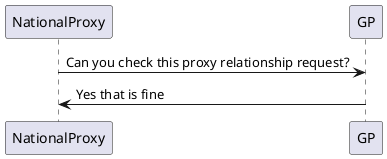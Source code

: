 @startuml

NationalProxy -> GP: Can you check this proxy relationship request?
GP -> NationalProxy: Yes that is fine

@enduml
